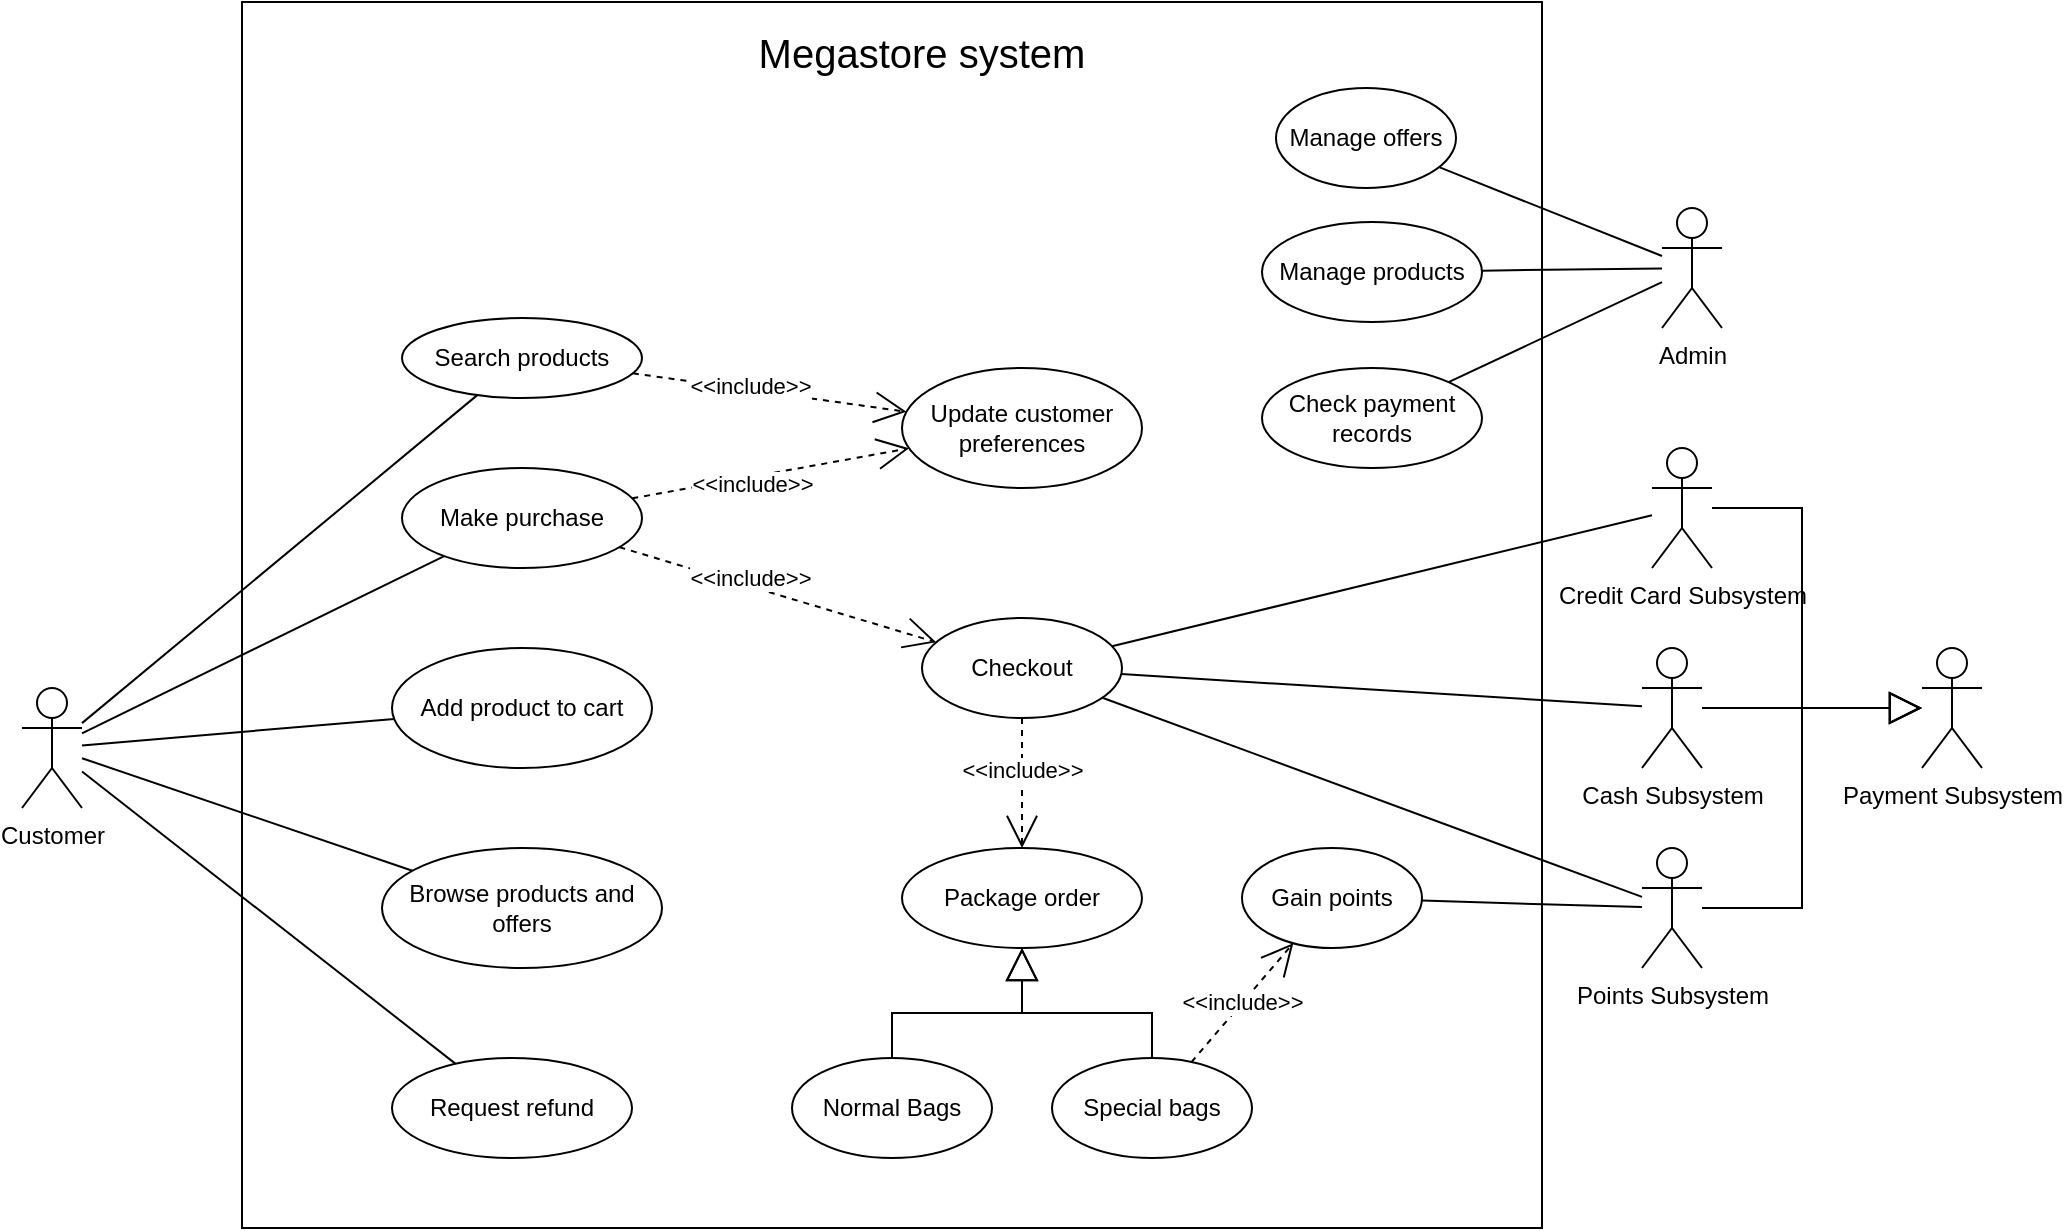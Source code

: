 <mxfile version="20.3.0" type="device"><diagram id="OelR1LTagcmiWVHwhDVS" name="Page-1"><mxGraphModel dx="511" dy="349" grid="0" gridSize="10" guides="1" tooltips="1" connect="1" arrows="1" fold="1" page="0" pageScale="1" pageWidth="850" pageHeight="1100" math="0" shadow="0"><root><mxCell id="0"/><mxCell id="1" parent="0"/><mxCell id="l-B4gcNNZN4OT-YLVAvL-45" value="" style="rounded=0;whiteSpace=wrap;html=1;strokeColor=default;fontSize=20;fillColor=none;" parent="1" vertex="1"><mxGeometry x="270" y="47" width="650" height="613" as="geometry"/></mxCell><mxCell id="mvApyeVE-Ohb1bcx_ZC_-1" value="Customer" style="shape=umlActor;verticalLabelPosition=bottom;verticalAlign=top;html=1;outlineConnect=0;" parent="1" vertex="1"><mxGeometry x="160" y="390" width="30" height="60" as="geometry"/></mxCell><mxCell id="l-B4gcNNZN4OT-YLVAvL-10" style="edgeStyle=none;rounded=0;orthogonalLoop=1;jettySize=auto;html=1;endArrow=open;endFill=0;startSize=6;endSize=14;dashed=1;" parent="1" source="mvApyeVE-Ohb1bcx_ZC_-2" target="mvApyeVE-Ohb1bcx_ZC_-5" edge="1"><mxGeometry relative="1" as="geometry"/></mxCell><mxCell id="l-B4gcNNZN4OT-YLVAvL-11" value="&amp;lt;&amp;lt;include&amp;gt;&amp;gt;" style="edgeLabel;html=1;align=center;verticalAlign=middle;resizable=0;points=[];" parent="l-B4gcNNZN4OT-YLVAvL-10" vertex="1" connectable="0"><mxGeometry x="-0.375" y="-1" relative="1" as="geometry"><mxPoint x="16" y="-1" as="offset"/></mxGeometry></mxCell><mxCell id="mvApyeVE-Ohb1bcx_ZC_-2" value="&lt;div&gt;Make purchase&lt;/div&gt;" style="ellipse;whiteSpace=wrap;html=1;" parent="1" vertex="1"><mxGeometry x="350" y="280" width="120" height="50" as="geometry"/></mxCell><mxCell id="mvApyeVE-Ohb1bcx_ZC_-3" value="Request refund" style="ellipse;whiteSpace=wrap;html=1;" parent="1" vertex="1"><mxGeometry x="345" y="575" width="120" height="50" as="geometry"/></mxCell><mxCell id="mvApyeVE-Ohb1bcx_ZC_-4" value="Search products" style="ellipse;whiteSpace=wrap;html=1;" parent="1" vertex="1"><mxGeometry x="350" y="205" width="120" height="40" as="geometry"/></mxCell><mxCell id="mvApyeVE-Ohb1bcx_ZC_-5" value="Checkout" style="ellipse;whiteSpace=wrap;html=1;" parent="1" vertex="1"><mxGeometry x="610" y="355" width="100" height="50" as="geometry"/></mxCell><mxCell id="l-B4gcNNZN4OT-YLVAvL-5" style="rounded=0;orthogonalLoop=1;jettySize=auto;html=1;endArrow=none;endFill=0;startSize=6;endSize=14;" parent="1" source="mvApyeVE-Ohb1bcx_ZC_-1" target="mvApyeVE-Ohb1bcx_ZC_-4" edge="1"><mxGeometry relative="1" as="geometry"><mxPoint x="210" y="252.326" as="sourcePoint"/></mxGeometry></mxCell><mxCell id="l-B4gcNNZN4OT-YLVAvL-6" style="edgeStyle=none;rounded=0;orthogonalLoop=1;jettySize=auto;html=1;endArrow=none;endFill=0;startSize=6;endSize=14;" parent="1" source="mvApyeVE-Ohb1bcx_ZC_-1" target="mvApyeVE-Ohb1bcx_ZC_-2" edge="1"><mxGeometry relative="1" as="geometry"><mxPoint x="210" y="269.767" as="sourcePoint"/></mxGeometry></mxCell><mxCell id="l-B4gcNNZN4OT-YLVAvL-9" style="edgeStyle=none;rounded=0;orthogonalLoop=1;jettySize=auto;html=1;endArrow=none;endFill=0;startSize=6;endSize=14;" parent="1" source="mvApyeVE-Ohb1bcx_ZC_-1" target="mvApyeVE-Ohb1bcx_ZC_-3" edge="1"><mxGeometry relative="1" as="geometry"><mxPoint x="210" y="279.333" as="sourcePoint"/></mxGeometry></mxCell><mxCell id="l-B4gcNNZN4OT-YLVAvL-23" style="edgeStyle=none;rounded=0;orthogonalLoop=1;jettySize=auto;html=1;endArrow=none;endFill=0;startSize=6;endSize=14;" parent="1" source="mvApyeVE-Ohb1bcx_ZC_-1" target="l-B4gcNNZN4OT-YLVAvL-21" edge="1"><mxGeometry relative="1" as="geometry"><mxPoint x="210" y="290" as="sourcePoint"/></mxGeometry></mxCell><mxCell id="hLjP0U3mNAo4oyuWXQLw-3" style="rounded=0;orthogonalLoop=1;jettySize=auto;html=1;endArrow=none;endFill=0;" parent="1" source="mvApyeVE-Ohb1bcx_ZC_-1" target="hLjP0U3mNAo4oyuWXQLw-1" edge="1"><mxGeometry relative="1" as="geometry"><mxPoint x="210" y="260.698" as="sourcePoint"/></mxGeometry></mxCell><mxCell id="l-B4gcNNZN4OT-YLVAvL-27" style="edgeStyle=none;rounded=0;orthogonalLoop=1;jettySize=auto;html=1;endArrow=none;endFill=0;startSize=6;endSize=14;" parent="1" source="l-B4gcNNZN4OT-YLVAvL-13" target="mvApyeVE-Ohb1bcx_ZC_-5" edge="1"><mxGeometry relative="1" as="geometry"/></mxCell><mxCell id="l-B4gcNNZN4OT-YLVAvL-13" value="Credit Card Subsystem" style="shape=umlActor;verticalLabelPosition=bottom;verticalAlign=top;html=1;outlineConnect=0;strokeColor=default;" parent="1" vertex="1"><mxGeometry x="975" y="270" width="30" height="60" as="geometry"/></mxCell><mxCell id="l-B4gcNNZN4OT-YLVAvL-21" value="&lt;div&gt;Browse products and offers&lt;/div&gt;" style="ellipse;whiteSpace=wrap;html=1;" parent="1" vertex="1"><mxGeometry x="340" y="470" width="140" height="60" as="geometry"/></mxCell><mxCell id="l-B4gcNNZN4OT-YLVAvL-28" value="&lt;div&gt;Manage offers&lt;/div&gt;" style="ellipse;whiteSpace=wrap;html=1;" parent="1" vertex="1"><mxGeometry x="787" y="90" width="90" height="50" as="geometry"/></mxCell><mxCell id="l-B4gcNNZN4OT-YLVAvL-30" style="edgeStyle=none;rounded=0;orthogonalLoop=1;jettySize=auto;html=1;endArrow=none;endFill=0;startSize=6;endSize=14;" parent="1" source="l-B4gcNNZN4OT-YLVAvL-29" target="l-B4gcNNZN4OT-YLVAvL-28" edge="1"><mxGeometry relative="1" as="geometry"/></mxCell><mxCell id="l-B4gcNNZN4OT-YLVAvL-29" value="Admin&lt;br&gt;" style="shape=umlActor;verticalLabelPosition=bottom;verticalAlign=top;html=1;outlineConnect=0;strokeColor=default;" parent="1" vertex="1"><mxGeometry x="980" y="150" width="30" height="60" as="geometry"/></mxCell><mxCell id="l-B4gcNNZN4OT-YLVAvL-36" value="Megastore system" style="text;html=1;strokeColor=none;fillColor=none;align=center;verticalAlign=middle;whiteSpace=wrap;rounded=0;fontSize=20;" parent="1" vertex="1"><mxGeometry x="470" y="57" width="280" height="30" as="geometry"/></mxCell><mxCell id="Hya5vSaA983_RKdZ5ur--21" style="rounded=0;orthogonalLoop=1;jettySize=auto;html=1;startArrow=none;startFill=0;endArrow=block;endFill=0;startSize=18;endSize=14;edgeStyle=orthogonalEdgeStyle;" parent="1" source="Hya5vSaA983_RKdZ5ur--1" target="Hya5vSaA983_RKdZ5ur--17" edge="1"><mxGeometry relative="1" as="geometry"><mxPoint x="1120" y="400" as="targetPoint"/><mxPoint x="620" y="495" as="sourcePoint"/></mxGeometry></mxCell><mxCell id="Hya5vSaA983_RKdZ5ur--1" value="Cash Subsystem" style="shape=umlActor;verticalLabelPosition=bottom;verticalAlign=top;html=1;outlineConnect=0;strokeColor=default;" parent="1" vertex="1"><mxGeometry x="970" y="370" width="30" height="60" as="geometry"/></mxCell><mxCell id="Hya5vSaA983_RKdZ5ur--2" style="edgeStyle=none;rounded=0;orthogonalLoop=1;jettySize=auto;html=1;endArrow=none;endFill=0;startSize=6;endSize=14;" parent="1" source="Hya5vSaA983_RKdZ5ur--1" target="mvApyeVE-Ohb1bcx_ZC_-5" edge="1"><mxGeometry relative="1" as="geometry"><mxPoint x="890" y="415" as="sourcePoint"/><mxPoint x="749.184" y="348.424" as="targetPoint"/></mxGeometry></mxCell><mxCell id="Hya5vSaA983_RKdZ5ur--17" value="Payment Subsystem&lt;br&gt;" style="shape=umlActor;verticalLabelPosition=bottom;verticalAlign=top;html=1;outlineConnect=0;strokeColor=default;" parent="1" vertex="1"><mxGeometry x="1110" y="370" width="30" height="60" as="geometry"/></mxCell><mxCell id="Hya5vSaA983_RKdZ5ur--26" style="rounded=0;orthogonalLoop=1;jettySize=auto;html=1;startArrow=none;startFill=0;endArrow=block;endFill=0;startSize=18;endSize=14;elbow=vertical;edgeStyle=orthogonalEdgeStyle;" parent="1" source="l-B4gcNNZN4OT-YLVAvL-13" target="Hya5vSaA983_RKdZ5ur--17" edge="1"><mxGeometry relative="1" as="geometry"><mxPoint x="1140" y="370" as="targetPoint"/><mxPoint x="610" y="405" as="sourcePoint"/><Array as="points"><mxPoint x="985" y="300"/><mxPoint x="1050" y="300"/><mxPoint x="1050" y="400"/></Array></mxGeometry></mxCell><mxCell id="Hya5vSaA983_RKdZ5ur--27" value="Points Subsystem" style="shape=umlActor;verticalLabelPosition=bottom;verticalAlign=top;html=1;outlineConnect=0;strokeColor=default;" parent="1" vertex="1"><mxGeometry x="970" y="470" width="30" height="60" as="geometry"/></mxCell><mxCell id="Hya5vSaA983_RKdZ5ur--28" style="rounded=0;orthogonalLoop=1;jettySize=auto;html=1;startArrow=none;startFill=0;endArrow=block;endFill=0;startSize=18;endSize=14;edgeStyle=orthogonalEdgeStyle;" parent="1" source="Hya5vSaA983_RKdZ5ur--27" target="Hya5vSaA983_RKdZ5ur--17" edge="1"><mxGeometry relative="1" as="geometry"><mxPoint x="1100" y="430" as="targetPoint"/><mxPoint x="630" y="590" as="sourcePoint"/><Array as="points"><mxPoint x="985" y="500"/><mxPoint x="1050" y="500"/><mxPoint x="1050" y="400"/></Array></mxGeometry></mxCell><mxCell id="Hya5vSaA983_RKdZ5ur--29" style="edgeStyle=none;rounded=0;orthogonalLoop=1;jettySize=auto;html=1;endArrow=none;endFill=0;startSize=6;endSize=14;" parent="1" source="Hya5vSaA983_RKdZ5ur--27" target="mvApyeVE-Ohb1bcx_ZC_-5" edge="1"><mxGeometry relative="1" as="geometry"><mxPoint x="1260" y="430" as="sourcePoint"/><mxPoint x="793.16" y="384.84" as="targetPoint"/></mxGeometry></mxCell><mxCell id="a2b18_nlkkeqNZIGkTqC-4" style="edgeStyle=none;rounded=0;orthogonalLoop=1;jettySize=auto;html=1;endArrow=open;endFill=0;startSize=6;endSize=14;dashed=1;" parent="1" source="mvApyeVE-Ohb1bcx_ZC_-5" target="a2b18_nlkkeqNZIGkTqC-6" edge="1"><mxGeometry relative="1" as="geometry"><mxPoint x="685.131" y="479.998" as="sourcePoint"/><mxPoint x="720" y="450" as="targetPoint"/></mxGeometry></mxCell><mxCell id="a2b18_nlkkeqNZIGkTqC-5" value="&amp;lt;&amp;lt;include&amp;gt;&amp;gt;" style="edgeLabel;html=1;align=center;verticalAlign=middle;resizable=0;points=[];" parent="a2b18_nlkkeqNZIGkTqC-4" vertex="1" connectable="0"><mxGeometry x="-0.375" y="-1" relative="1" as="geometry"><mxPoint x="1" y="5" as="offset"/></mxGeometry></mxCell><mxCell id="a2b18_nlkkeqNZIGkTqC-6" value="Package order" style="ellipse;whiteSpace=wrap;html=1;" parent="1" vertex="1"><mxGeometry x="600" y="470" width="120" height="50" as="geometry"/></mxCell><mxCell id="a2b18_nlkkeqNZIGkTqC-7" value="Normal Bags" style="ellipse;whiteSpace=wrap;html=1;" parent="1" vertex="1"><mxGeometry x="545" y="575" width="100" height="50" as="geometry"/></mxCell><mxCell id="a2b18_nlkkeqNZIGkTqC-8" value="Special bags" style="ellipse;whiteSpace=wrap;html=1;" parent="1" vertex="1"><mxGeometry x="675" y="575" width="100" height="50" as="geometry"/></mxCell><mxCell id="a2b18_nlkkeqNZIGkTqC-10" style="edgeStyle=orthogonalEdgeStyle;rounded=0;orthogonalLoop=1;jettySize=auto;html=1;endArrow=none;endFill=0;startSize=14;endSize=14;startArrow=block;startFill=0;targetPerimeterSpacing=0;sourcePerimeterSpacing=0;" parent="1" source="a2b18_nlkkeqNZIGkTqC-6" target="a2b18_nlkkeqNZIGkTqC-8" edge="1"><mxGeometry relative="1" as="geometry"><mxPoint x="1060.005" y="700.0" as="sourcePoint"/><mxPoint x="1189.811" y="777.232" as="targetPoint"/></mxGeometry></mxCell><mxCell id="a2b18_nlkkeqNZIGkTqC-12" style="edgeStyle=orthogonalEdgeStyle;rounded=0;orthogonalLoop=1;jettySize=auto;html=1;endArrow=none;endFill=0;startSize=14;endSize=14;startArrow=block;startFill=0;targetPerimeterSpacing=0;sourcePerimeterSpacing=0;" parent="1" source="a2b18_nlkkeqNZIGkTqC-6" target="a2b18_nlkkeqNZIGkTqC-7" edge="1"><mxGeometry relative="1" as="geometry"><mxPoint x="1130.195" y="620.0" as="sourcePoint"/><mxPoint x="1260.001" y="697.232" as="targetPoint"/></mxGeometry></mxCell><mxCell id="a2b18_nlkkeqNZIGkTqC-14" style="edgeStyle=none;rounded=0;orthogonalLoop=1;jettySize=auto;html=1;endArrow=open;endFill=0;startSize=6;endSize=14;dashed=1;" parent="1" source="a2b18_nlkkeqNZIGkTqC-8" target="a2b18_nlkkeqNZIGkTqC-18" edge="1"><mxGeometry relative="1" as="geometry"><mxPoint x="964.997" y="639.081" as="sourcePoint"/><mxPoint x="1050" y="660" as="targetPoint"/></mxGeometry></mxCell><mxCell id="a2b18_nlkkeqNZIGkTqC-15" value="&amp;lt;&amp;lt;include&amp;gt;&amp;gt;" style="edgeLabel;html=1;align=center;verticalAlign=middle;resizable=0;points=[];" parent="a2b18_nlkkeqNZIGkTqC-14" vertex="1" connectable="0"><mxGeometry x="-0.375" y="-1" relative="1" as="geometry"><mxPoint x="8" y="-12" as="offset"/></mxGeometry></mxCell><mxCell id="MpV7DRvauDhORYp8TE-D-13" style="rounded=0;orthogonalLoop=1;jettySize=auto;html=1;startArrow=none;startFill=0;endArrow=none;endFill=0;" parent="1" source="a2b18_nlkkeqNZIGkTqC-18" target="Hya5vSaA983_RKdZ5ur--27" edge="1"><mxGeometry relative="1" as="geometry"/></mxCell><mxCell id="a2b18_nlkkeqNZIGkTqC-18" value="Gain points" style="ellipse;whiteSpace=wrap;html=1;" parent="1" vertex="1"><mxGeometry x="770" y="470" width="90" height="50" as="geometry"/></mxCell><mxCell id="hLjP0U3mNAo4oyuWXQLw-1" value="&lt;div&gt;Add product to cart&lt;/div&gt;" style="ellipse;whiteSpace=wrap;html=1;" parent="1" vertex="1"><mxGeometry x="345" y="370" width="130" height="60" as="geometry"/></mxCell><mxCell id="MpV7DRvauDhORYp8TE-D-5" value="Update customer preferences" style="ellipse;whiteSpace=wrap;html=1;" parent="1" vertex="1"><mxGeometry x="600" y="230" width="120" height="60" as="geometry"/></mxCell><mxCell id="MpV7DRvauDhORYp8TE-D-8" style="edgeStyle=none;rounded=0;orthogonalLoop=1;jettySize=auto;html=1;endArrow=open;endFill=0;startSize=6;endSize=14;dashed=1;" parent="1" source="mvApyeVE-Ohb1bcx_ZC_-2" target="MpV7DRvauDhORYp8TE-D-5" edge="1"><mxGeometry relative="1" as="geometry"><mxPoint x="468.05" y="476.045" as="sourcePoint"/><mxPoint x="852" y="284" as="targetPoint"/></mxGeometry></mxCell><mxCell id="MpV7DRvauDhORYp8TE-D-9" value="&amp;lt;&amp;lt;include&amp;gt;&amp;gt;" style="edgeLabel;html=1;align=center;verticalAlign=middle;resizable=0;points=[];" parent="MpV7DRvauDhORYp8TE-D-8" vertex="1" connectable="0"><mxGeometry x="-0.375" y="-1" relative="1" as="geometry"><mxPoint x="16" y="-1" as="offset"/></mxGeometry></mxCell><mxCell id="MpV7DRvauDhORYp8TE-D-10" style="edgeStyle=none;rounded=0;orthogonalLoop=1;jettySize=auto;html=1;endArrow=open;endFill=0;startSize=6;endSize=14;dashed=1;" parent="1" source="mvApyeVE-Ohb1bcx_ZC_-4" target="MpV7DRvauDhORYp8TE-D-5" edge="1"><mxGeometry relative="1" as="geometry"><mxPoint x="445.907" y="463.921" as="sourcePoint"/><mxPoint x="624.073" y="216.073" as="targetPoint"/></mxGeometry></mxCell><mxCell id="MpV7DRvauDhORYp8TE-D-11" value="&amp;lt;&amp;lt;include&amp;gt;&amp;gt;" style="edgeLabel;html=1;align=center;verticalAlign=middle;resizable=0;points=[];" parent="MpV7DRvauDhORYp8TE-D-10" vertex="1" connectable="0"><mxGeometry x="-0.375" y="-1" relative="1" as="geometry"><mxPoint x="16" y="-1" as="offset"/></mxGeometry></mxCell><mxCell id="MpV7DRvauDhORYp8TE-D-15" value="&lt;div&gt;Manage products&lt;/div&gt;" style="ellipse;whiteSpace=wrap;html=1;" parent="1" vertex="1"><mxGeometry x="780" y="157" width="110" height="50" as="geometry"/></mxCell><mxCell id="MpV7DRvauDhORYp8TE-D-16" style="edgeStyle=none;rounded=0;orthogonalLoop=1;jettySize=auto;html=1;endArrow=none;endFill=0;startSize=6;endSize=14;" parent="1" source="l-B4gcNNZN4OT-YLVAvL-29" target="MpV7DRvauDhORYp8TE-D-15" edge="1"><mxGeometry relative="1" as="geometry"><mxPoint x="990" y="140.0" as="sourcePoint"/><mxPoint x="890" y="140.0" as="targetPoint"/></mxGeometry></mxCell><mxCell id="MpV7DRvauDhORYp8TE-D-18" value="Check payment records" style="ellipse;whiteSpace=wrap;html=1;" parent="1" vertex="1"><mxGeometry x="780" y="230" width="110" height="50" as="geometry"/></mxCell><mxCell id="MpV7DRvauDhORYp8TE-D-19" style="edgeStyle=none;rounded=0;orthogonalLoop=1;jettySize=auto;html=1;endArrow=none;endFill=0;startSize=6;endSize=14;" parent="1" source="l-B4gcNNZN4OT-YLVAvL-29" target="MpV7DRvauDhORYp8TE-D-18" edge="1"><mxGeometry relative="1" as="geometry"><mxPoint x="990" y="190.299" as="sourcePoint"/><mxPoint x="899.964" y="192.096" as="targetPoint"/></mxGeometry></mxCell></root></mxGraphModel></diagram></mxfile>